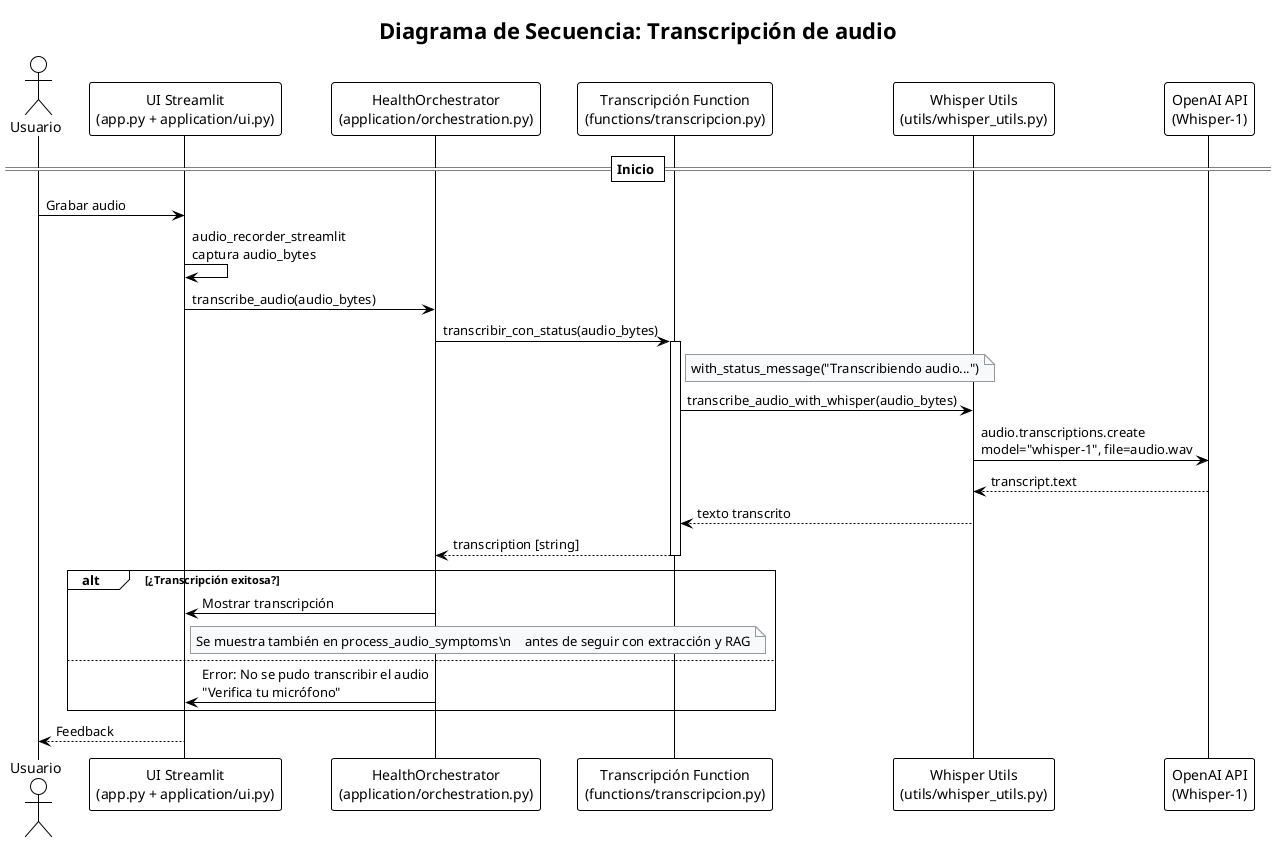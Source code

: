 @startuml
!theme plain

skinparam BackgroundColor white
skinparam ArrowColor black
skinparam DefaultFontName Verdana
skinparam NoteBackgroundColor #f8f9fa
skinparam NoteBorderColor #999999
skinparam Shadowing false
skinparam SequenceLifeLineBorderColor black
skinparam ParticipantPadding 12
skinparam LifelineStrategy nosolid
skinparam UseBetaStyle true

title Diagrama de Secuencia: Transcripción de audio

actor Usuario as user
participant "UI Streamlit\n(app.py + application/ui.py)" as ui
participant "HealthOrchestrator\n(application/orchestration.py)" as orch
participant "Transcripción Function\n(functions/transcripcion.py)" as trans
participant "Whisper Utils\n(utils/whisper_utils.py)" as whisper
participant "OpenAI API\n(Whisper-1)" as openai

== Inicio ==
user -> ui : Grabar audio
ui -> ui : audio_recorder_streamlit\ncaptura audio_bytes
ui -> orch : transcribe_audio(audio_bytes)
orch -> trans : transcribir_con_status(audio_bytes)
activate trans
note right of trans
  with_status_message("Transcribiendo audio...")
end note

trans -> whisper : transcribe_audio_with_whisper(audio_bytes)
whisper -> openai : audio.transcriptions.create\nmodel="whisper-1", file=audio.wav
openai --> whisper : transcript.text
whisper --> trans : texto transcrito
trans --> orch : transcription [string]
deactivate trans

alt ¿Transcripción exitosa?
  orch -> ui : Mostrar transcripción
  note right of ui
    Se muestra también en process_audio_symptoms\n    antes de seguir con extracción y RAG
  end note
else
  orch -> ui : Error: No se pudo transcribir el audio\n"Verifica tu micrófono"
end

ui --> user : Feedback

@enduml
